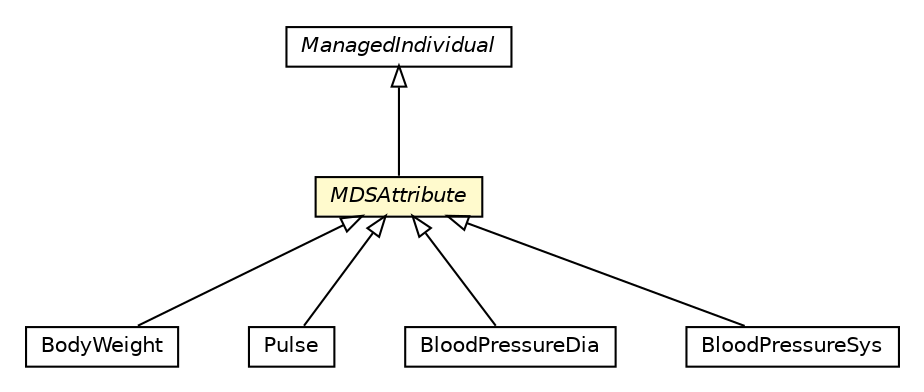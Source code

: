 #!/usr/local/bin/dot
#
# Class diagram 
# Generated by UMLGraph version R5_6-24-gf6e263 (http://www.umlgraph.org/)
#

digraph G {
	edge [fontname="Helvetica",fontsize=10,labelfontname="Helvetica",labelfontsize=10];
	node [fontname="Helvetica",fontsize=10,shape=plaintext];
	nodesep=0.25;
	ranksep=0.5;
	// org.universAAL.middleware.owl.ManagedIndividual
	c5445853 [label=<<table title="org.universAAL.middleware.owl.ManagedIndividual" border="0" cellborder="1" cellspacing="0" cellpadding="2" port="p" href="../../middleware/owl/ManagedIndividual.html">
		<tr><td><table border="0" cellspacing="0" cellpadding="1">
<tr><td align="center" balign="center"><font face="Helvetica-Oblique"> ManagedIndividual </font></td></tr>
		</table></td></tr>
		</table>>, URL="../../middleware/owl/ManagedIndividual.html", fontname="Helvetica", fontcolor="black", fontsize=10.0];
	// org.universAAL.ontology.X73.BodyWeight
	c5446736 [label=<<table title="org.universAAL.ontology.X73.BodyWeight" border="0" cellborder="1" cellspacing="0" cellpadding="2" port="p" href="./BodyWeight.html">
		<tr><td><table border="0" cellspacing="0" cellpadding="1">
<tr><td align="center" balign="center"> BodyWeight </td></tr>
		</table></td></tr>
		</table>>, URL="./BodyWeight.html", fontname="Helvetica", fontcolor="black", fontsize=10.0];
	// org.universAAL.ontology.X73.Pulse
	c5446738 [label=<<table title="org.universAAL.ontology.X73.Pulse" border="0" cellborder="1" cellspacing="0" cellpadding="2" port="p" href="./Pulse.html">
		<tr><td><table border="0" cellspacing="0" cellpadding="1">
<tr><td align="center" balign="center"> Pulse </td></tr>
		</table></td></tr>
		</table>>, URL="./Pulse.html", fontname="Helvetica", fontcolor="black", fontsize=10.0];
	// org.universAAL.ontology.X73.BloodPressureDia
	c5446740 [label=<<table title="org.universAAL.ontology.X73.BloodPressureDia" border="0" cellborder="1" cellspacing="0" cellpadding="2" port="p" href="./BloodPressureDia.html">
		<tr><td><table border="0" cellspacing="0" cellpadding="1">
<tr><td align="center" balign="center"> BloodPressureDia </td></tr>
		</table></td></tr>
		</table>>, URL="./BloodPressureDia.html", fontname="Helvetica", fontcolor="black", fontsize=10.0];
	// org.universAAL.ontology.X73.BloodPressureSys
	c5446741 [label=<<table title="org.universAAL.ontology.X73.BloodPressureSys" border="0" cellborder="1" cellspacing="0" cellpadding="2" port="p" href="./BloodPressureSys.html">
		<tr><td><table border="0" cellspacing="0" cellpadding="1">
<tr><td align="center" balign="center"> BloodPressureSys </td></tr>
		</table></td></tr>
		</table>>, URL="./BloodPressureSys.html", fontname="Helvetica", fontcolor="black", fontsize=10.0];
	// org.universAAL.ontology.X73.MDSAttribute
	c5446742 [label=<<table title="org.universAAL.ontology.X73.MDSAttribute" border="0" cellborder="1" cellspacing="0" cellpadding="2" port="p" bgcolor="lemonChiffon" href="./MDSAttribute.html">
		<tr><td><table border="0" cellspacing="0" cellpadding="1">
<tr><td align="center" balign="center"><font face="Helvetica-Oblique"> MDSAttribute </font></td></tr>
		</table></td></tr>
		</table>>, URL="./MDSAttribute.html", fontname="Helvetica", fontcolor="black", fontsize=10.0];
	//org.universAAL.ontology.X73.BodyWeight extends org.universAAL.ontology.X73.MDSAttribute
	c5446742:p -> c5446736:p [dir=back,arrowtail=empty];
	//org.universAAL.ontology.X73.Pulse extends org.universAAL.ontology.X73.MDSAttribute
	c5446742:p -> c5446738:p [dir=back,arrowtail=empty];
	//org.universAAL.ontology.X73.BloodPressureDia extends org.universAAL.ontology.X73.MDSAttribute
	c5446742:p -> c5446740:p [dir=back,arrowtail=empty];
	//org.universAAL.ontology.X73.BloodPressureSys extends org.universAAL.ontology.X73.MDSAttribute
	c5446742:p -> c5446741:p [dir=back,arrowtail=empty];
	//org.universAAL.ontology.X73.MDSAttribute extends org.universAAL.middleware.owl.ManagedIndividual
	c5445853:p -> c5446742:p [dir=back,arrowtail=empty];
}

